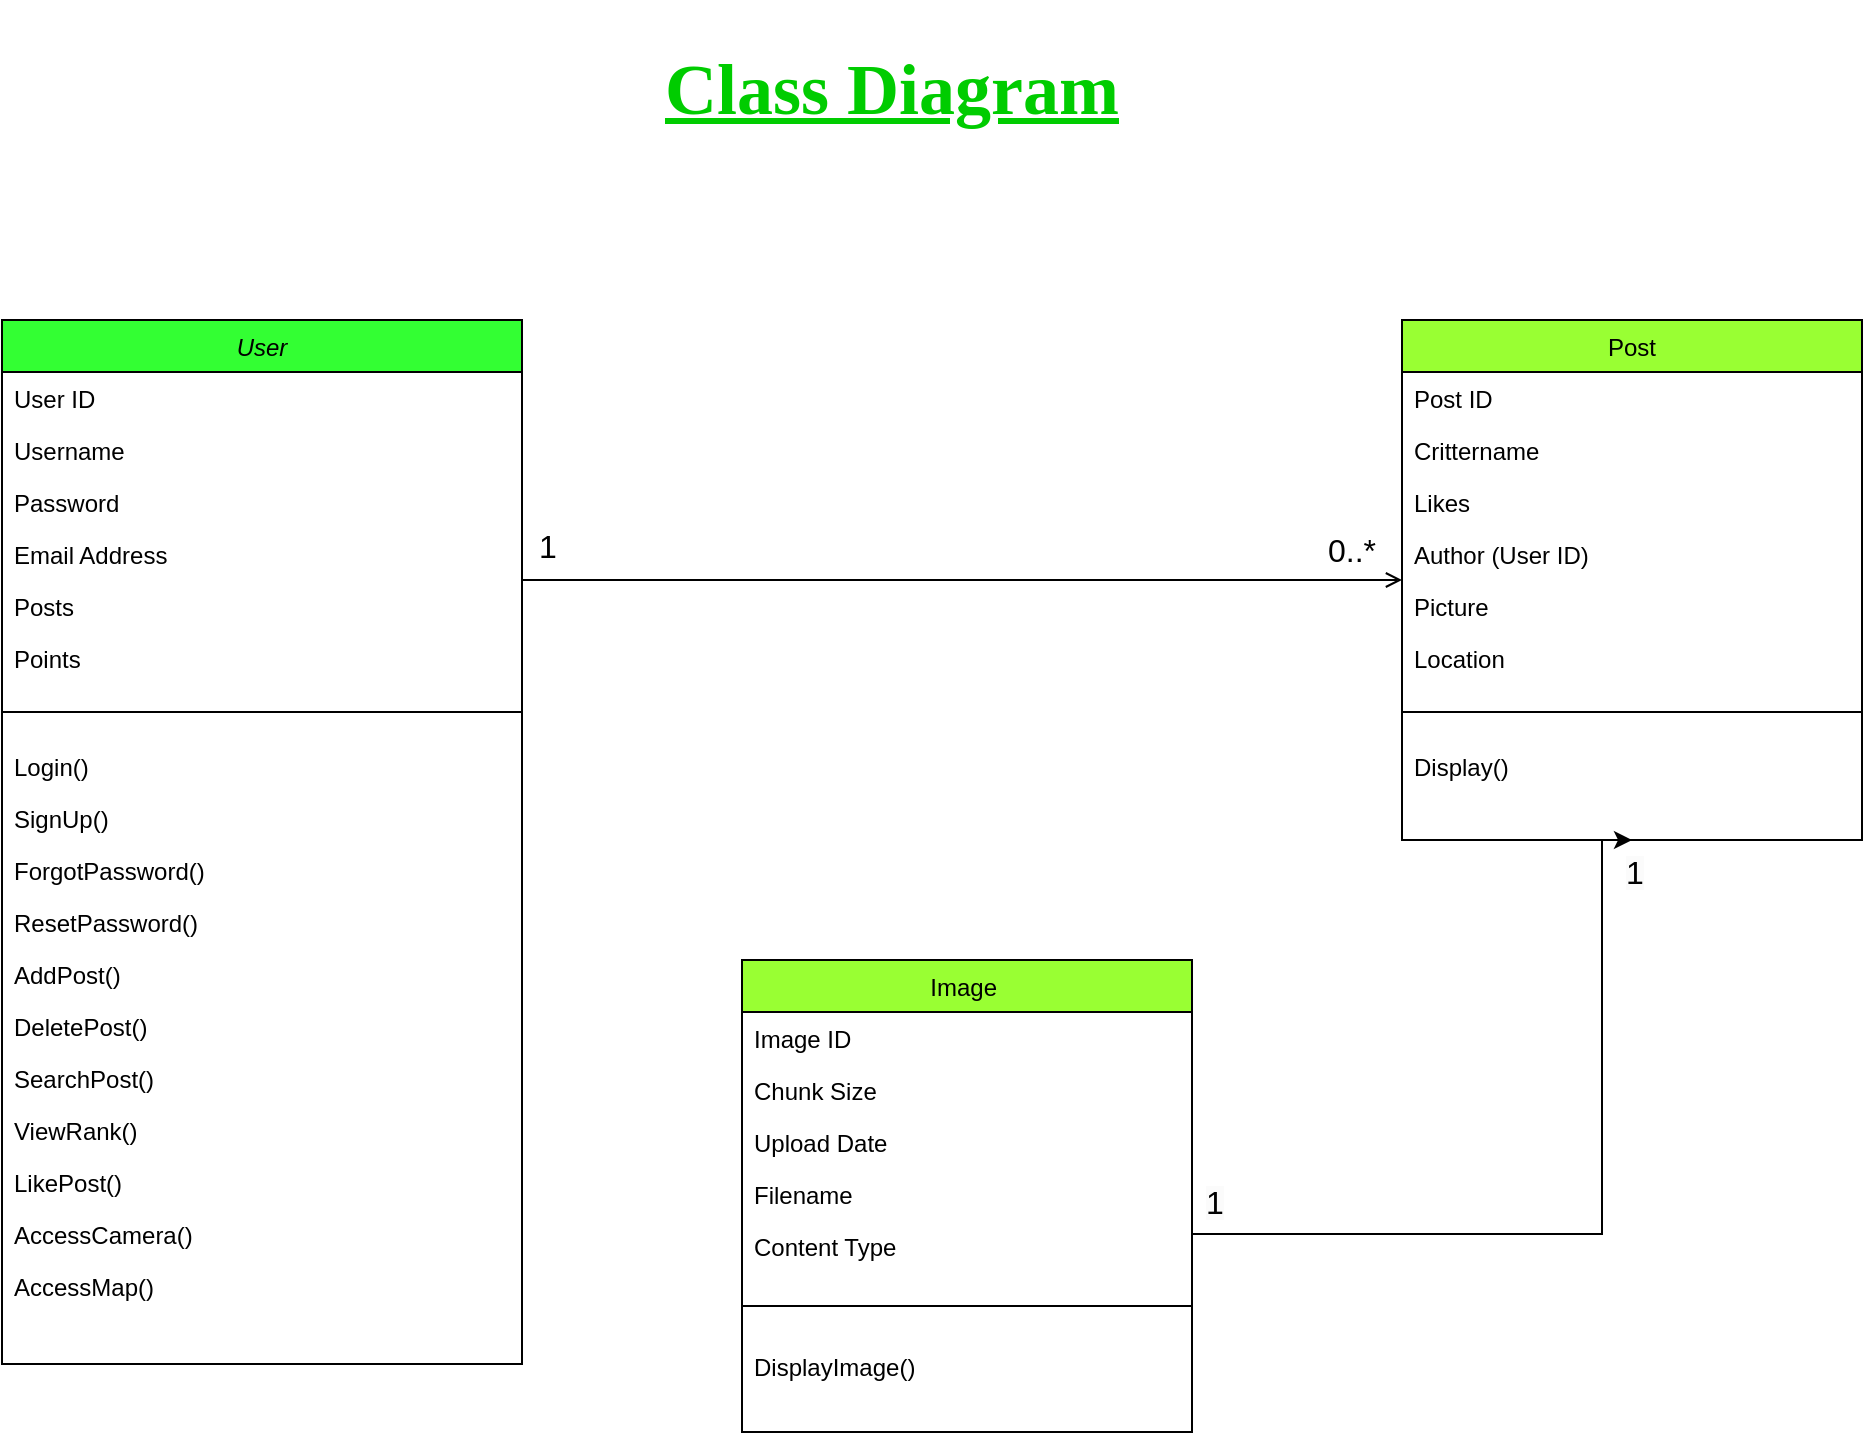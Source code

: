 <mxfile version="21.1.2" type="github">
  <diagram id="C5RBs43oDa-KdzZeNtuy" name="Page-1">
    <mxGraphModel dx="273" dy="294" grid="1" gridSize="10" guides="1" tooltips="1" connect="1" arrows="1" fold="1" page="1" pageScale="1" pageWidth="1169" pageHeight="827" math="0" shadow="0">
      <root>
        <mxCell id="WIyWlLk6GJQsqaUBKTNV-0" />
        <mxCell id="WIyWlLk6GJQsqaUBKTNV-1" parent="WIyWlLk6GJQsqaUBKTNV-0" />
        <mxCell id="zkfFHV4jXpPFQw0GAbJ--0" value="User" style="swimlane;fontStyle=2;align=center;verticalAlign=top;childLayout=stackLayout;horizontal=1;startSize=26;horizontalStack=0;resizeParent=1;resizeLast=0;collapsible=1;marginBottom=0;rounded=0;shadow=0;strokeWidth=1;fillColor=#33FF33;" parent="WIyWlLk6GJQsqaUBKTNV-1" vertex="1">
          <mxGeometry x="140" y="200" width="260" height="522" as="geometry">
            <mxRectangle x="230" y="140" width="160" height="26" as="alternateBounds" />
          </mxGeometry>
        </mxCell>
        <mxCell id="zzHmDDEM0f3xU3hsOhS--16" value="User ID" style="text;align=left;verticalAlign=top;spacingLeft=4;spacingRight=4;overflow=hidden;rotatable=0;points=[[0,0.5],[1,0.5]];portConstraint=eastwest;rounded=0;shadow=0;html=0;" vertex="1" parent="zkfFHV4jXpPFQw0GAbJ--0">
          <mxGeometry y="26" width="260" height="26" as="geometry" />
        </mxCell>
        <mxCell id="zzHmDDEM0f3xU3hsOhS--6" value="Username" style="text;align=left;verticalAlign=top;spacingLeft=4;spacingRight=4;overflow=hidden;rotatable=0;points=[[0,0.5],[1,0.5]];portConstraint=eastwest;rounded=0;shadow=0;html=0;" vertex="1" parent="zkfFHV4jXpPFQw0GAbJ--0">
          <mxGeometry y="52" width="260" height="26" as="geometry" />
        </mxCell>
        <mxCell id="zzHmDDEM0f3xU3hsOhS--7" value="Password" style="text;align=left;verticalAlign=top;spacingLeft=4;spacingRight=4;overflow=hidden;rotatable=0;points=[[0,0.5],[1,0.5]];portConstraint=eastwest;rounded=0;shadow=0;html=0;" vertex="1" parent="zkfFHV4jXpPFQw0GAbJ--0">
          <mxGeometry y="78" width="260" height="26" as="geometry" />
        </mxCell>
        <mxCell id="zzHmDDEM0f3xU3hsOhS--11" value="Email Address" style="text;align=left;verticalAlign=top;spacingLeft=4;spacingRight=4;overflow=hidden;rotatable=0;points=[[0,0.5],[1,0.5]];portConstraint=eastwest;rounded=0;shadow=0;html=0;" vertex="1" parent="zkfFHV4jXpPFQw0GAbJ--0">
          <mxGeometry y="104" width="260" height="26" as="geometry" />
        </mxCell>
        <mxCell id="zzHmDDEM0f3xU3hsOhS--12" value="Posts" style="text;align=left;verticalAlign=top;spacingLeft=4;spacingRight=4;overflow=hidden;rotatable=0;points=[[0,0.5],[1,0.5]];portConstraint=eastwest;rounded=0;shadow=0;html=0;" vertex="1" parent="zkfFHV4jXpPFQw0GAbJ--0">
          <mxGeometry y="130" width="260" height="26" as="geometry" />
        </mxCell>
        <mxCell id="zzHmDDEM0f3xU3hsOhS--13" value="Points" style="text;align=left;verticalAlign=top;spacingLeft=4;spacingRight=4;overflow=hidden;rotatable=0;points=[[0,0.5],[1,0.5]];portConstraint=eastwest;rounded=0;shadow=0;html=0;" vertex="1" parent="zkfFHV4jXpPFQw0GAbJ--0">
          <mxGeometry y="156" width="260" height="26" as="geometry" />
        </mxCell>
        <mxCell id="zkfFHV4jXpPFQw0GAbJ--4" value="" style="line;html=1;strokeWidth=1;align=left;verticalAlign=middle;spacingTop=-1;spacingLeft=3;spacingRight=3;rotatable=0;labelPosition=right;points=[];portConstraint=eastwest;" parent="zkfFHV4jXpPFQw0GAbJ--0" vertex="1">
          <mxGeometry y="182" width="260" height="28" as="geometry" />
        </mxCell>
        <mxCell id="zkfFHV4jXpPFQw0GAbJ--5" value="Login()" style="text;align=left;verticalAlign=top;spacingLeft=4;spacingRight=4;overflow=hidden;rotatable=0;points=[[0,0.5],[1,0.5]];portConstraint=eastwest;" parent="zkfFHV4jXpPFQw0GAbJ--0" vertex="1">
          <mxGeometry y="210" width="260" height="26" as="geometry" />
        </mxCell>
        <mxCell id="zzHmDDEM0f3xU3hsOhS--14" value="SignUp()" style="text;align=left;verticalAlign=top;spacingLeft=4;spacingRight=4;overflow=hidden;rotatable=0;points=[[0,0.5],[1,0.5]];portConstraint=eastwest;" vertex="1" parent="zkfFHV4jXpPFQw0GAbJ--0">
          <mxGeometry y="236" width="260" height="26" as="geometry" />
        </mxCell>
        <mxCell id="zzHmDDEM0f3xU3hsOhS--21" value="ForgotPassword()" style="text;align=left;verticalAlign=top;spacingLeft=4;spacingRight=4;overflow=hidden;rotatable=0;points=[[0,0.5],[1,0.5]];portConstraint=eastwest;" vertex="1" parent="zkfFHV4jXpPFQw0GAbJ--0">
          <mxGeometry y="262" width="260" height="26" as="geometry" />
        </mxCell>
        <mxCell id="zzHmDDEM0f3xU3hsOhS--22" value="ResetPassword()" style="text;align=left;verticalAlign=top;spacingLeft=4;spacingRight=4;overflow=hidden;rotatable=0;points=[[0,0.5],[1,0.5]];portConstraint=eastwest;" vertex="1" parent="zkfFHV4jXpPFQw0GAbJ--0">
          <mxGeometry y="288" width="260" height="26" as="geometry" />
        </mxCell>
        <mxCell id="zzHmDDEM0f3xU3hsOhS--15" value="AddPost()" style="text;align=left;verticalAlign=top;spacingLeft=4;spacingRight=4;overflow=hidden;rotatable=0;points=[[0,0.5],[1,0.5]];portConstraint=eastwest;" vertex="1" parent="zkfFHV4jXpPFQw0GAbJ--0">
          <mxGeometry y="314" width="260" height="26" as="geometry" />
        </mxCell>
        <mxCell id="zzHmDDEM0f3xU3hsOhS--18" value="DeletePost()" style="text;align=left;verticalAlign=top;spacingLeft=4;spacingRight=4;overflow=hidden;rotatable=0;points=[[0,0.5],[1,0.5]];portConstraint=eastwest;" vertex="1" parent="zkfFHV4jXpPFQw0GAbJ--0">
          <mxGeometry y="340" width="260" height="26" as="geometry" />
        </mxCell>
        <mxCell id="zzHmDDEM0f3xU3hsOhS--8" value="SearchPost()" style="text;align=left;verticalAlign=top;spacingLeft=4;spacingRight=4;overflow=hidden;rotatable=0;points=[[0,0.5],[1,0.5]];portConstraint=eastwest;" vertex="1" parent="zkfFHV4jXpPFQw0GAbJ--0">
          <mxGeometry y="366" width="260" height="26" as="geometry" />
        </mxCell>
        <mxCell id="zzHmDDEM0f3xU3hsOhS--23" value="ViewRank()" style="text;align=left;verticalAlign=top;spacingLeft=4;spacingRight=4;overflow=hidden;rotatable=0;points=[[0,0.5],[1,0.5]];portConstraint=eastwest;" vertex="1" parent="zkfFHV4jXpPFQw0GAbJ--0">
          <mxGeometry y="392" width="260" height="26" as="geometry" />
        </mxCell>
        <mxCell id="zzHmDDEM0f3xU3hsOhS--24" value="LikePost()" style="text;align=left;verticalAlign=top;spacingLeft=4;spacingRight=4;overflow=hidden;rotatable=0;points=[[0,0.5],[1,0.5]];portConstraint=eastwest;" vertex="1" parent="zkfFHV4jXpPFQw0GAbJ--0">
          <mxGeometry y="418" width="260" height="26" as="geometry" />
        </mxCell>
        <mxCell id="zzHmDDEM0f3xU3hsOhS--35" value="AccessCamera()" style="text;align=left;verticalAlign=top;spacingLeft=4;spacingRight=4;overflow=hidden;rotatable=0;points=[[0,0.5],[1,0.5]];portConstraint=eastwest;" vertex="1" parent="zkfFHV4jXpPFQw0GAbJ--0">
          <mxGeometry y="444" width="260" height="26" as="geometry" />
        </mxCell>
        <mxCell id="zzHmDDEM0f3xU3hsOhS--48" value="AccessMap()" style="text;align=left;verticalAlign=top;spacingLeft=4;spacingRight=4;overflow=hidden;rotatable=0;points=[[0,0.5],[1,0.5]];portConstraint=eastwest;" vertex="1" parent="zkfFHV4jXpPFQw0GAbJ--0">
          <mxGeometry y="470" width="260" height="26" as="geometry" />
        </mxCell>
        <mxCell id="zzHmDDEM0f3xU3hsOhS--25" style="text;align=left;verticalAlign=top;spacingLeft=4;spacingRight=4;overflow=hidden;rotatable=0;points=[[0,0.5],[1,0.5]];portConstraint=eastwest;" vertex="1" parent="zkfFHV4jXpPFQw0GAbJ--0">
          <mxGeometry y="496" width="260" height="26" as="geometry" />
        </mxCell>
        <mxCell id="zkfFHV4jXpPFQw0GAbJ--17" value="Post" style="swimlane;fontStyle=0;align=center;verticalAlign=top;childLayout=stackLayout;horizontal=1;startSize=26;horizontalStack=0;resizeParent=1;resizeLast=0;collapsible=1;marginBottom=0;rounded=0;shadow=0;strokeWidth=1;fillColor=#99FF33;" parent="WIyWlLk6GJQsqaUBKTNV-1" vertex="1">
          <mxGeometry x="840" y="200" width="230" height="260" as="geometry">
            <mxRectangle x="550" y="140" width="160" height="26" as="alternateBounds" />
          </mxGeometry>
        </mxCell>
        <mxCell id="zzHmDDEM0f3xU3hsOhS--17" value="Post ID" style="text;align=left;verticalAlign=top;spacingLeft=4;spacingRight=4;overflow=hidden;rotatable=0;points=[[0,0.5],[1,0.5]];portConstraint=eastwest;" vertex="1" parent="zkfFHV4jXpPFQw0GAbJ--17">
          <mxGeometry y="26" width="230" height="26" as="geometry" />
        </mxCell>
        <mxCell id="zkfFHV4jXpPFQw0GAbJ--18" value="Crittername" style="text;align=left;verticalAlign=top;spacingLeft=4;spacingRight=4;overflow=hidden;rotatable=0;points=[[0,0.5],[1,0.5]];portConstraint=eastwest;" parent="zkfFHV4jXpPFQw0GAbJ--17" vertex="1">
          <mxGeometry y="52" width="230" height="26" as="geometry" />
        </mxCell>
        <mxCell id="zkfFHV4jXpPFQw0GAbJ--19" value="Likes" style="text;align=left;verticalAlign=top;spacingLeft=4;spacingRight=4;overflow=hidden;rotatable=0;points=[[0,0.5],[1,0.5]];portConstraint=eastwest;rounded=0;shadow=0;html=0;" parent="zkfFHV4jXpPFQw0GAbJ--17" vertex="1">
          <mxGeometry y="78" width="230" height="26" as="geometry" />
        </mxCell>
        <mxCell id="zkfFHV4jXpPFQw0GAbJ--20" value="Author (User ID)" style="text;align=left;verticalAlign=top;spacingLeft=4;spacingRight=4;overflow=hidden;rotatable=0;points=[[0,0.5],[1,0.5]];portConstraint=eastwest;rounded=0;shadow=0;html=0;" parent="zkfFHV4jXpPFQw0GAbJ--17" vertex="1">
          <mxGeometry y="104" width="230" height="26" as="geometry" />
        </mxCell>
        <mxCell id="zkfFHV4jXpPFQw0GAbJ--21" value="Picture" style="text;align=left;verticalAlign=top;spacingLeft=4;spacingRight=4;overflow=hidden;rotatable=0;points=[[0,0.5],[1,0.5]];portConstraint=eastwest;rounded=0;shadow=0;html=0;" parent="zkfFHV4jXpPFQw0GAbJ--17" vertex="1">
          <mxGeometry y="130" width="230" height="26" as="geometry" />
        </mxCell>
        <mxCell id="zkfFHV4jXpPFQw0GAbJ--22" value="Location" style="text;align=left;verticalAlign=top;spacingLeft=4;spacingRight=4;overflow=hidden;rotatable=0;points=[[0,0.5],[1,0.5]];portConstraint=eastwest;rounded=0;shadow=0;html=0;" parent="zkfFHV4jXpPFQw0GAbJ--17" vertex="1">
          <mxGeometry y="156" width="230" height="26" as="geometry" />
        </mxCell>
        <mxCell id="zkfFHV4jXpPFQw0GAbJ--23" value="" style="line;html=1;strokeWidth=1;align=left;verticalAlign=middle;spacingTop=-1;spacingLeft=3;spacingRight=3;rotatable=0;labelPosition=right;points=[];portConstraint=eastwest;" parent="zkfFHV4jXpPFQw0GAbJ--17" vertex="1">
          <mxGeometry y="182" width="230" height="28" as="geometry" />
        </mxCell>
        <mxCell id="zkfFHV4jXpPFQw0GAbJ--24" value="Display()" style="text;align=left;verticalAlign=top;spacingLeft=4;spacingRight=4;overflow=hidden;rotatable=0;points=[[0,0.5],[1,0.5]];portConstraint=eastwest;" parent="zkfFHV4jXpPFQw0GAbJ--17" vertex="1">
          <mxGeometry y="210" width="230" height="26" as="geometry" />
        </mxCell>
        <mxCell id="zkfFHV4jXpPFQw0GAbJ--26" value="" style="endArrow=open;shadow=0;strokeWidth=1;rounded=0;endFill=1;edgeStyle=elbowEdgeStyle;elbow=vertical;" parent="WIyWlLk6GJQsqaUBKTNV-1" source="zkfFHV4jXpPFQw0GAbJ--0" target="zkfFHV4jXpPFQw0GAbJ--17" edge="1">
          <mxGeometry x="0.5" y="41" relative="1" as="geometry">
            <mxPoint x="380" y="192" as="sourcePoint" />
            <mxPoint x="540" y="192" as="targetPoint" />
            <mxPoint x="-40" y="32" as="offset" />
          </mxGeometry>
        </mxCell>
        <mxCell id="zzHmDDEM0f3xU3hsOhS--1" value="&lt;font face=&quot;Lucida Console&quot; color=&quot;#00cc00&quot; style=&quot;font-size: 36px;&quot;&gt;&lt;u style=&quot;&quot;&gt;&lt;b style=&quot;&quot;&gt;Class Diagram&lt;/b&gt;&lt;/u&gt;&lt;/font&gt;" style="text;html=1;strokeColor=none;fillColor=none;align=center;verticalAlign=middle;whiteSpace=wrap;rounded=0;" vertex="1" parent="WIyWlLk6GJQsqaUBKTNV-1">
          <mxGeometry x="381" y="40" width="408" height="90" as="geometry" />
        </mxCell>
        <mxCell id="zzHmDDEM0f3xU3hsOhS--37" style="edgeStyle=orthogonalEdgeStyle;rounded=0;orthogonalLoop=1;jettySize=auto;html=1;exitX=1;exitY=0.5;exitDx=0;exitDy=0;entryX=0.5;entryY=1;entryDx=0;entryDy=0;" edge="1" parent="WIyWlLk6GJQsqaUBKTNV-1" source="zzHmDDEM0f3xU3hsOhS--30" target="zkfFHV4jXpPFQw0GAbJ--17">
          <mxGeometry relative="1" as="geometry">
            <mxPoint x="910" y="350" as="targetPoint" />
            <Array as="points">
              <mxPoint x="940" y="657" />
            </Array>
          </mxGeometry>
        </mxCell>
        <mxCell id="zzHmDDEM0f3xU3hsOhS--26" value="Image " style="swimlane;fontStyle=0;align=center;verticalAlign=top;childLayout=stackLayout;horizontal=1;startSize=26;horizontalStack=0;resizeParent=1;resizeLast=0;collapsible=1;marginBottom=0;rounded=0;shadow=0;strokeWidth=1;fillColor=#99FF33;" vertex="1" parent="WIyWlLk6GJQsqaUBKTNV-1">
          <mxGeometry x="510" y="520" width="225" height="236" as="geometry">
            <mxRectangle x="550" y="140" width="160" height="26" as="alternateBounds" />
          </mxGeometry>
        </mxCell>
        <mxCell id="zzHmDDEM0f3xU3hsOhS--27" value="Image ID" style="text;align=left;verticalAlign=top;spacingLeft=4;spacingRight=4;overflow=hidden;rotatable=0;points=[[0,0.5],[1,0.5]];portConstraint=eastwest;" vertex="1" parent="zzHmDDEM0f3xU3hsOhS--26">
          <mxGeometry y="26" width="225" height="26" as="geometry" />
        </mxCell>
        <mxCell id="zzHmDDEM0f3xU3hsOhS--28" value="Chunk Size" style="text;align=left;verticalAlign=top;spacingLeft=4;spacingRight=4;overflow=hidden;rotatable=0;points=[[0,0.5],[1,0.5]];portConstraint=eastwest;" vertex="1" parent="zzHmDDEM0f3xU3hsOhS--26">
          <mxGeometry y="52" width="225" height="26" as="geometry" />
        </mxCell>
        <mxCell id="zzHmDDEM0f3xU3hsOhS--29" value="Upload Date" style="text;align=left;verticalAlign=top;spacingLeft=4;spacingRight=4;overflow=hidden;rotatable=0;points=[[0,0.5],[1,0.5]];portConstraint=eastwest;rounded=0;shadow=0;html=0;" vertex="1" parent="zzHmDDEM0f3xU3hsOhS--26">
          <mxGeometry y="78" width="225" height="26" as="geometry" />
        </mxCell>
        <mxCell id="zzHmDDEM0f3xU3hsOhS--30" value="Filename" style="text;align=left;verticalAlign=top;spacingLeft=4;spacingRight=4;overflow=hidden;rotatable=0;points=[[0,0.5],[1,0.5]];portConstraint=eastwest;rounded=0;shadow=0;html=0;" vertex="1" parent="zzHmDDEM0f3xU3hsOhS--26">
          <mxGeometry y="104" width="225" height="26" as="geometry" />
        </mxCell>
        <mxCell id="zzHmDDEM0f3xU3hsOhS--31" value="Content Type" style="text;align=left;verticalAlign=top;spacingLeft=4;spacingRight=4;overflow=hidden;rotatable=0;points=[[0,0.5],[1,0.5]];portConstraint=eastwest;rounded=0;shadow=0;html=0;" vertex="1" parent="zzHmDDEM0f3xU3hsOhS--26">
          <mxGeometry y="130" width="225" height="26" as="geometry" />
        </mxCell>
        <mxCell id="zzHmDDEM0f3xU3hsOhS--33" value="" style="line;html=1;strokeWidth=1;align=left;verticalAlign=middle;spacingTop=-1;spacingLeft=3;spacingRight=3;rotatable=0;labelPosition=right;points=[];portConstraint=eastwest;" vertex="1" parent="zzHmDDEM0f3xU3hsOhS--26">
          <mxGeometry y="156" width="225" height="34" as="geometry" />
        </mxCell>
        <mxCell id="zzHmDDEM0f3xU3hsOhS--34" value="DisplayImage()" style="text;align=left;verticalAlign=top;spacingLeft=4;spacingRight=4;overflow=hidden;rotatable=0;points=[[0,0.5],[1,0.5]];portConstraint=eastwest;" vertex="1" parent="zzHmDDEM0f3xU3hsOhS--26">
          <mxGeometry y="190" width="225" height="26" as="geometry" />
        </mxCell>
        <mxCell id="zzHmDDEM0f3xU3hsOhS--38" value="" style="resizable=0;align=left;verticalAlign=bottom;labelBackgroundColor=none;fontSize=12;" connectable="0" vertex="1" parent="WIyWlLk6GJQsqaUBKTNV-1">
          <mxGeometry x="470" y="380.001" as="geometry">
            <mxPoint x="272" y="281" as="offset" />
          </mxGeometry>
        </mxCell>
        <mxCell id="zzHmDDEM0f3xU3hsOhS--39" value="" style="resizable=0;align=left;verticalAlign=bottom;labelBackgroundColor=none;fontSize=12;" connectable="0" vertex="1" parent="WIyWlLk6GJQsqaUBKTNV-1">
          <mxGeometry x="422" y="242.381" as="geometry">
            <mxPoint x="472" y="126" as="offset" />
          </mxGeometry>
        </mxCell>
        <mxCell id="zzHmDDEM0f3xU3hsOhS--42" value="&lt;font size=&quot;3&quot;&gt;1&lt;/font&gt;" style="text;html=1;strokeColor=none;fillColor=none;align=center;verticalAlign=middle;whiteSpace=wrap;rounded=0;" vertex="1" parent="WIyWlLk6GJQsqaUBKTNV-1">
          <mxGeometry x="404" y="300" width="18" height="25" as="geometry" />
        </mxCell>
        <mxCell id="zzHmDDEM0f3xU3hsOhS--44" value="&lt;font size=&quot;3&quot;&gt;0..*&lt;/font&gt;" style="text;html=1;strokeColor=none;fillColor=none;align=center;verticalAlign=middle;whiteSpace=wrap;rounded=0;" vertex="1" parent="WIyWlLk6GJQsqaUBKTNV-1">
          <mxGeometry x="800" y="300" width="30" height="30" as="geometry" />
        </mxCell>
        <mxCell id="zzHmDDEM0f3xU3hsOhS--46" value="&lt;span style=&quot;color: rgb(0, 0, 0); font-family: Helvetica; font-size: medium; font-style: normal; font-variant-ligatures: normal; font-variant-caps: normal; font-weight: 400; letter-spacing: normal; orphans: 2; text-align: center; text-indent: 0px; text-transform: none; widows: 2; word-spacing: 0px; -webkit-text-stroke-width: 0px; background-color: rgb(251, 251, 251); text-decoration-thickness: initial; text-decoration-style: initial; text-decoration-color: initial; float: none; display: inline !important;&quot;&gt;1&lt;/span&gt;" style="text;whiteSpace=wrap;html=1;" vertex="1" parent="WIyWlLk6GJQsqaUBKTNV-1">
          <mxGeometry x="740" y="625" width="20" height="40" as="geometry" />
        </mxCell>
        <mxCell id="zzHmDDEM0f3xU3hsOhS--47" value="&lt;span style=&quot;color: rgb(0, 0, 0); font-family: Helvetica; font-size: medium; font-style: normal; font-variant-ligatures: normal; font-variant-caps: normal; font-weight: 400; letter-spacing: normal; orphans: 2; text-align: center; text-indent: 0px; text-transform: none; widows: 2; word-spacing: 0px; -webkit-text-stroke-width: 0px; background-color: rgb(251, 251, 251); text-decoration-thickness: initial; text-decoration-style: initial; text-decoration-color: initial; float: none; display: inline !important;&quot;&gt;1&lt;/span&gt;" style="text;whiteSpace=wrap;html=1;" vertex="1" parent="WIyWlLk6GJQsqaUBKTNV-1">
          <mxGeometry x="950" y="460" width="20" height="40" as="geometry" />
        </mxCell>
      </root>
    </mxGraphModel>
  </diagram>
</mxfile>
